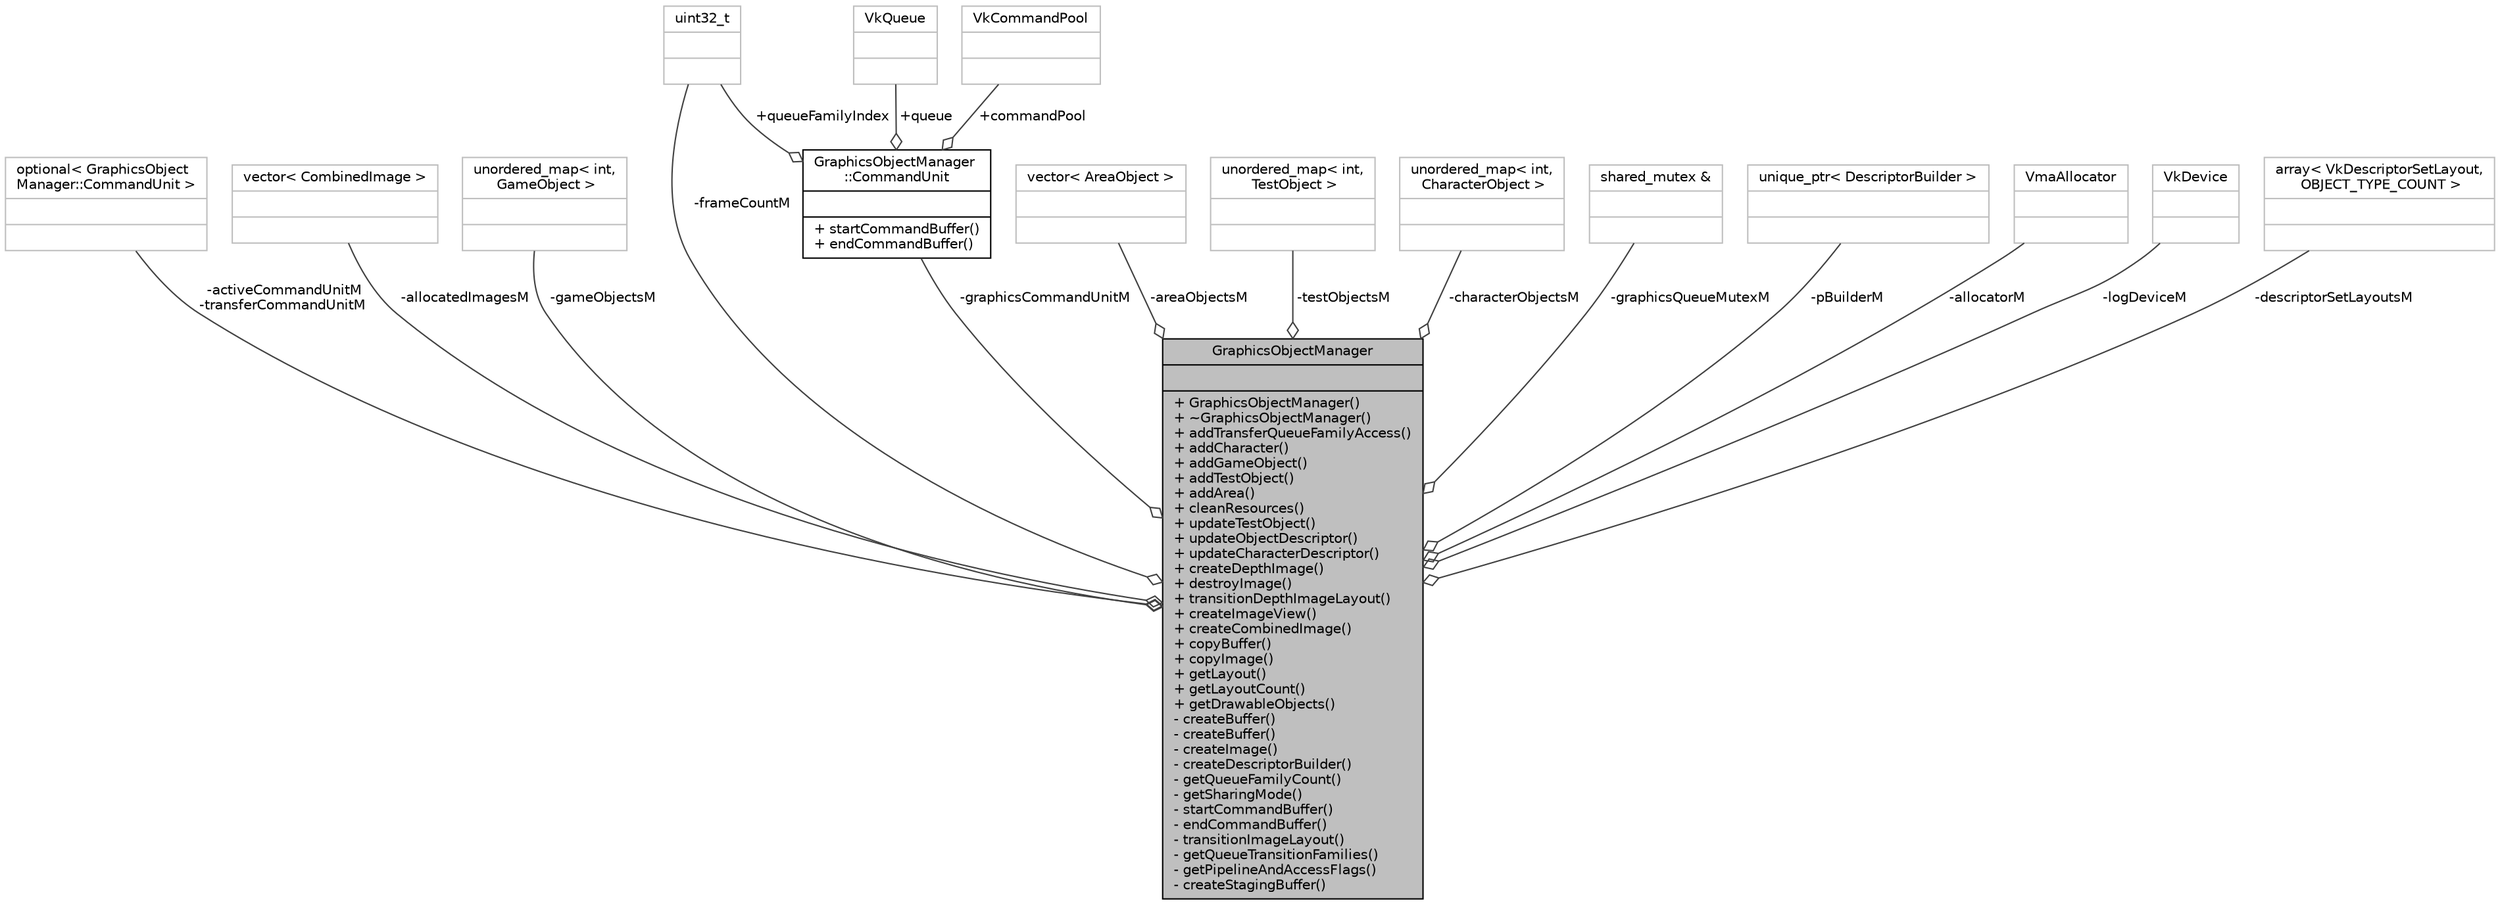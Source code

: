 digraph "GraphicsObjectManager"
{
 // LATEX_PDF_SIZE
  edge [fontname="Helvetica",fontsize="10",labelfontname="Helvetica",labelfontsize="10"];
  node [fontname="Helvetica",fontsize="10",shape=record];
  Node1 [label="{GraphicsObjectManager\n||+ GraphicsObjectManager()\l+ ~GraphicsObjectManager()\l+ addTransferQueueFamilyAccess()\l+ addCharacter()\l+ addGameObject()\l+ addTestObject()\l+ addArea()\l+ cleanResources()\l+ updateTestObject()\l+ updateObjectDescriptor()\l+ updateCharacterDescriptor()\l+ createDepthImage()\l+ destroyImage()\l+ transitionDepthImageLayout()\l+ createImageView()\l+ createCombinedImage()\l+ copyBuffer()\l+ copyImage()\l+ getLayout()\l+ getLayoutCount()\l+ getDrawableObjects()\l- createBuffer()\l- createBuffer()\l- createImage()\l- createDescriptorBuilder()\l- getQueueFamilyCount()\l- getSharingMode()\l- startCommandBuffer()\l- endCommandBuffer()\l- transitionImageLayout()\l- getQueueTransitionFamilies()\l- getPipelineAndAccessFlags()\l- createStagingBuffer()\l}",height=0.2,width=0.4,color="black", fillcolor="grey75", style="filled", fontcolor="black",tooltip="Graphics object manager manages different types of objects that have memory and can be drawn."];
  Node2 -> Node1 [color="grey25",fontsize="10",style="solid",label=" -activeCommandUnitM\n-transferCommandUnitM" ,arrowhead="odiamond",fontname="Helvetica"];
  Node2 [label="{optional\< GraphicsObject\lManager::CommandUnit \>\n||}",height=0.2,width=0.4,color="grey75", fillcolor="white", style="filled",tooltip=" "];
  Node3 -> Node1 [color="grey25",fontsize="10",style="solid",label=" -allocatedImagesM" ,arrowhead="odiamond",fontname="Helvetica"];
  Node3 [label="{vector\< CombinedImage \>\n||}",height=0.2,width=0.4,color="grey75", fillcolor="white", style="filled",tooltip=" "];
  Node4 -> Node1 [color="grey25",fontsize="10",style="solid",label=" -gameObjectsM" ,arrowhead="odiamond",fontname="Helvetica"];
  Node4 [label="{unordered_map\< int,\l GameObject \>\n||}",height=0.2,width=0.4,color="grey75", fillcolor="white", style="filled",tooltip=" "];
  Node5 -> Node1 [color="grey25",fontsize="10",style="solid",label=" -graphicsCommandUnitM" ,arrowhead="odiamond",fontname="Helvetica"];
  Node5 [label="{GraphicsObjectManager\l::CommandUnit\n||+ startCommandBuffer()\l+ endCommandBuffer()\l}",height=0.2,width=0.4,color="black", fillcolor="white", style="filled",URL="$structGraphicsObjectManager_1_1CommandUnit.html",tooltip="Command unit represents everything needed to allocate, submit, record and execute commands."];
  Node6 -> Node5 [color="grey25",fontsize="10",style="solid",label=" +queueFamilyIndex" ,arrowhead="odiamond",fontname="Helvetica"];
  Node6 [label="{uint32_t\n||}",height=0.2,width=0.4,color="grey75", fillcolor="white", style="filled",tooltip=" "];
  Node7 -> Node5 [color="grey25",fontsize="10",style="solid",label=" +queue" ,arrowhead="odiamond",fontname="Helvetica"];
  Node7 [label="{VkQueue\n||}",height=0.2,width=0.4,color="grey75", fillcolor="white", style="filled",tooltip=" "];
  Node8 -> Node5 [color="grey25",fontsize="10",style="solid",label=" +commandPool" ,arrowhead="odiamond",fontname="Helvetica"];
  Node8 [label="{VkCommandPool\n||}",height=0.2,width=0.4,color="grey75", fillcolor="white", style="filled",tooltip=" "];
  Node6 -> Node1 [color="grey25",fontsize="10",style="solid",label=" -frameCountM" ,arrowhead="odiamond",fontname="Helvetica"];
  Node9 -> Node1 [color="grey25",fontsize="10",style="solid",label=" -areaObjectsM" ,arrowhead="odiamond",fontname="Helvetica"];
  Node9 [label="{vector\< AreaObject \>\n||}",height=0.2,width=0.4,color="grey75", fillcolor="white", style="filled",tooltip=" "];
  Node10 -> Node1 [color="grey25",fontsize="10",style="solid",label=" -testObjectsM" ,arrowhead="odiamond",fontname="Helvetica"];
  Node10 [label="{unordered_map\< int,\l TestObject \>\n||}",height=0.2,width=0.4,color="grey75", fillcolor="white", style="filled",tooltip=" "];
  Node11 -> Node1 [color="grey25",fontsize="10",style="solid",label=" -characterObjectsM" ,arrowhead="odiamond",fontname="Helvetica"];
  Node11 [label="{unordered_map\< int,\l CharacterObject \>\n||}",height=0.2,width=0.4,color="grey75", fillcolor="white", style="filled",tooltip=" "];
  Node12 -> Node1 [color="grey25",fontsize="10",style="solid",label=" -graphicsQueueMutexM" ,arrowhead="odiamond",fontname="Helvetica"];
  Node12 [label="{shared_mutex &\n||}",height=0.2,width=0.4,color="grey75", fillcolor="white", style="filled",tooltip=" "];
  Node13 -> Node1 [color="grey25",fontsize="10",style="solid",label=" -pBuilderM" ,arrowhead="odiamond",fontname="Helvetica"];
  Node13 [label="{unique_ptr\< DescriptorBuilder \>\n||}",height=0.2,width=0.4,color="grey75", fillcolor="white", style="filled",tooltip=" "];
  Node14 -> Node1 [color="grey25",fontsize="10",style="solid",label=" -allocatorM" ,arrowhead="odiamond",fontname="Helvetica"];
  Node14 [label="{VmaAllocator\n||}",height=0.2,width=0.4,color="grey75", fillcolor="white", style="filled",tooltip=" "];
  Node15 -> Node1 [color="grey25",fontsize="10",style="solid",label=" -logDeviceM" ,arrowhead="odiamond",fontname="Helvetica"];
  Node15 [label="{VkDevice\n||}",height=0.2,width=0.4,color="grey75", fillcolor="white", style="filled",tooltip=" "];
  Node16 -> Node1 [color="grey25",fontsize="10",style="solid",label=" -descriptorSetLayoutsM" ,arrowhead="odiamond",fontname="Helvetica"];
  Node16 [label="{array\< VkDescriptorSetLayout,\l OBJECT_TYPE_COUNT \>\n||}",height=0.2,width=0.4,color="grey75", fillcolor="white", style="filled",tooltip=" "];
}
